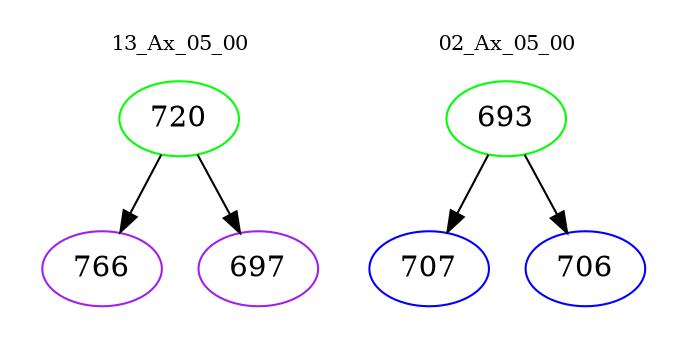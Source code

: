 digraph{
subgraph cluster_0 {
color = white
label = "13_Ax_05_00";
fontsize=10;
T0_720 [label="720", color="green"]
T0_720 -> T0_766 [color="black"]
T0_766 [label="766", color="purple"]
T0_720 -> T0_697 [color="black"]
T0_697 [label="697", color="purple"]
}
subgraph cluster_1 {
color = white
label = "02_Ax_05_00";
fontsize=10;
T1_693 [label="693", color="green"]
T1_693 -> T1_707 [color="black"]
T1_707 [label="707", color="blue"]
T1_693 -> T1_706 [color="black"]
T1_706 [label="706", color="blue"]
}
}
